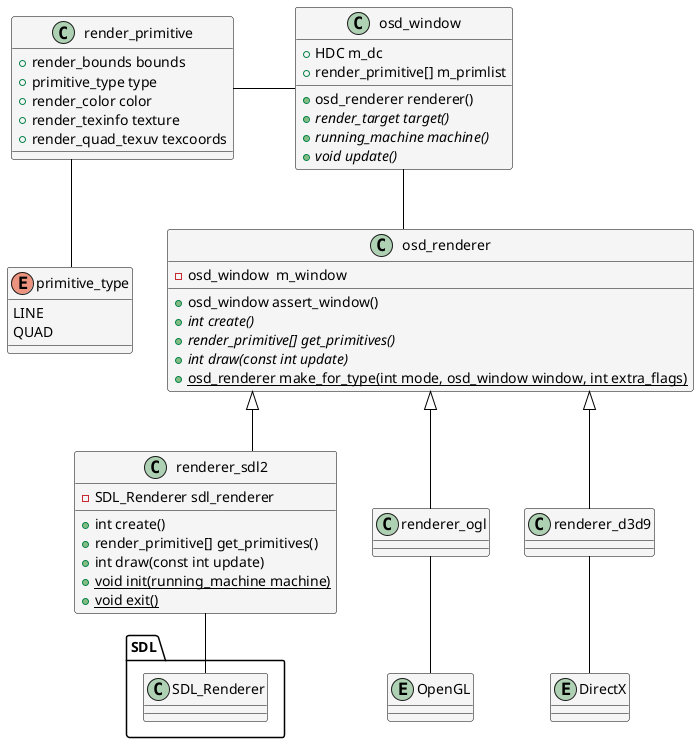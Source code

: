 @startuml
skinparam Shadowing false
skinparam LineType ortho
skinparam ArrowColor black

skinparam class {
    BackgroundColor WhiteSmoke
    BorderColor black
}

enum primitive_type
{
	LINE
	QUAD
}

package SDL {
	class SDL_Renderer
}

class renderer_sdl2 {
	-SDL_Renderer sdl_renderer
	
	+int create()
	+render_primitive[] get_primitives()    
	+int draw(const int update)
	{static} +void init(running_machine machine)
	{static} +void exit()
}

class render_primitive {
	+render_bounds bounds
	+primitive_type type
	+render_color color
	+render_texinfo texture
	+render_quad_texuv texcoords
}

class osd_renderer {
    -osd_window  m_window
    +osd_window assert_window()
    {abstract} +int create()
    {abstract} +render_primitive[] get_primitives()
    {abstract} +int draw(const int update)
    {static} +osd_renderer make_for_type(int mode, osd_window window, int extra_flags)
}

class osd_window {
    +HDC m_dc
    +render_primitive[] m_primlist
    +osd_renderer renderer()        
    {abstract} +render_target target()    
    {abstract} +running_machine machine()
    {abstract} +void update()    
}

entity DirectX
entity OpenGL

renderer_ogl -u-|> osd_renderer
renderer_ogl -d- OpenGL
renderer_d3d9 -u-|> osd_renderer
renderer_d3d9 -d- DirectX
renderer_sdl2 -u-|> osd_renderer
renderer_sdl2 -d- SDL_Renderer

osd_renderer -u- osd_window
osd_window -l- render_primitive
render_primitive -d- primitive_type
@enduml
